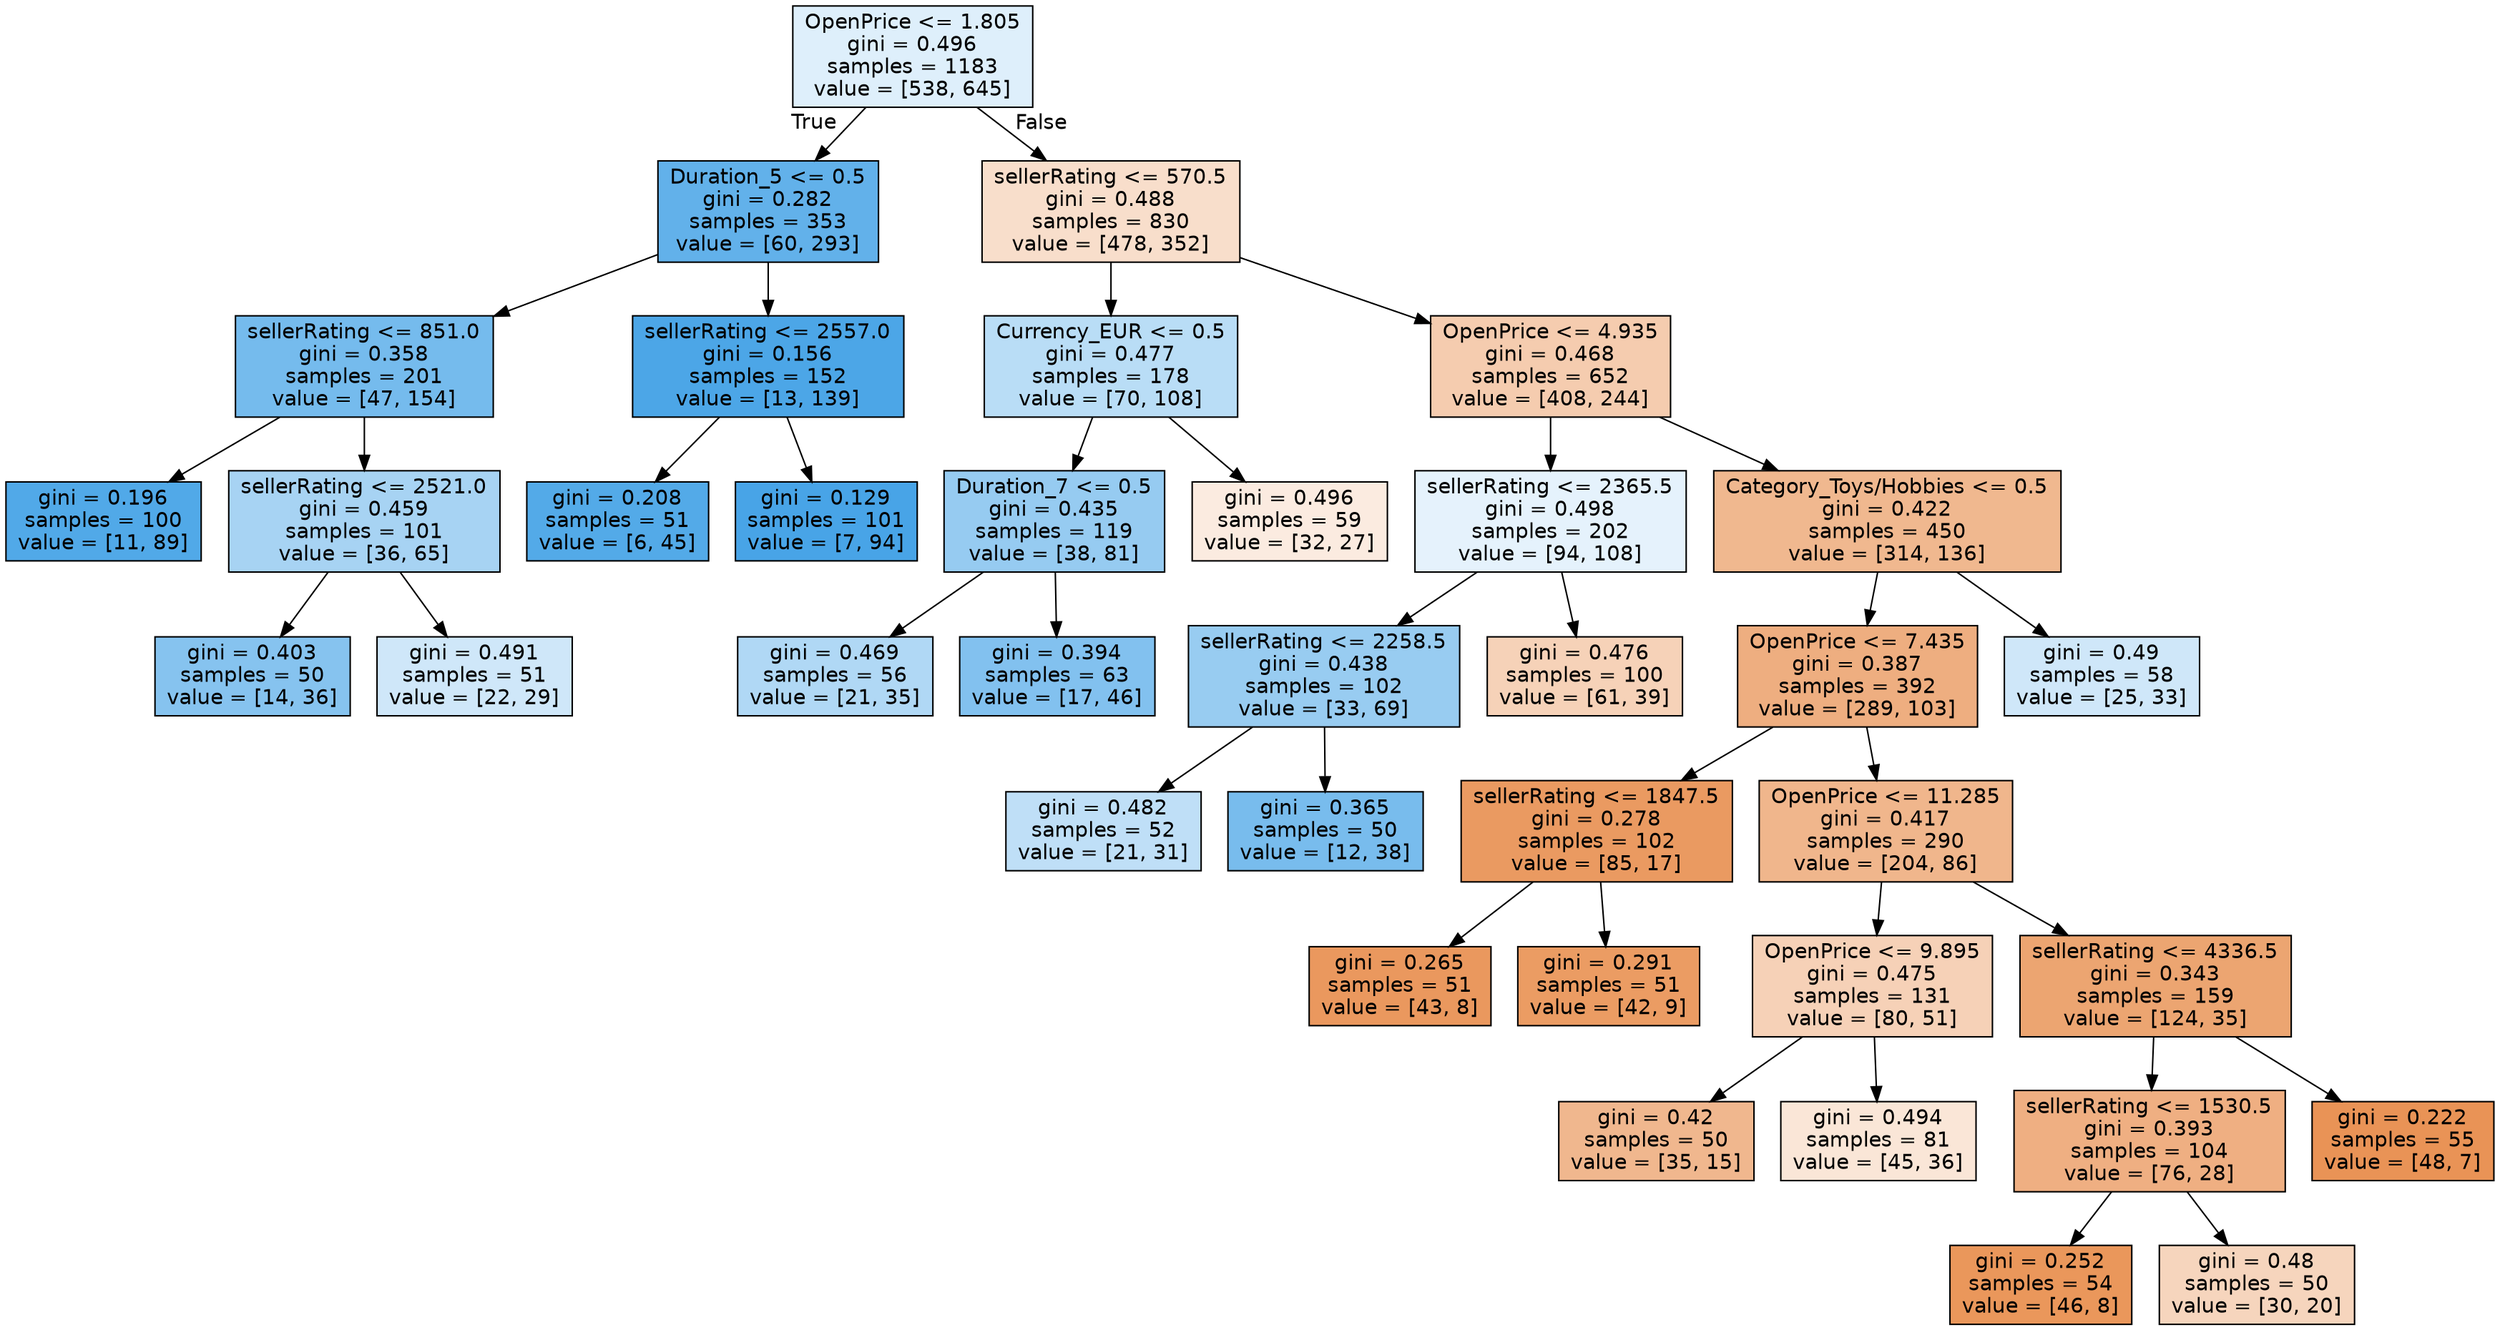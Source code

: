 digraph Tree {
node [shape=box, style="filled", color="black", fontname="helvetica"] ;
edge [fontname="helvetica"] ;
0 [label="OpenPrice <= 1.805\ngini = 0.496\nsamples = 1183\nvalue = [538, 645]", fillcolor="#deeffb"] ;
1 [label="Duration_5 <= 0.5\ngini = 0.282\nsamples = 353\nvalue = [60, 293]", fillcolor="#62b1ea"] ;
0 -> 1 [labeldistance=2.5, labelangle=45, headlabel="True"] ;
2 [label="sellerRating <= 851.0\ngini = 0.358\nsamples = 201\nvalue = [47, 154]", fillcolor="#75bbed"] ;
1 -> 2 ;
3 [label="gini = 0.196\nsamples = 100\nvalue = [11, 89]", fillcolor="#51a9e8"] ;
2 -> 3 ;
4 [label="sellerRating <= 2521.0\ngini = 0.459\nsamples = 101\nvalue = [36, 65]", fillcolor="#a7d3f3"] ;
2 -> 4 ;
5 [label="gini = 0.403\nsamples = 50\nvalue = [14, 36]", fillcolor="#86c3ef"] ;
4 -> 5 ;
6 [label="gini = 0.491\nsamples = 51\nvalue = [22, 29]", fillcolor="#cfe7f9"] ;
4 -> 6 ;
7 [label="sellerRating <= 2557.0\ngini = 0.156\nsamples = 152\nvalue = [13, 139]", fillcolor="#4ca6e7"] ;
1 -> 7 ;
8 [label="gini = 0.208\nsamples = 51\nvalue = [6, 45]", fillcolor="#53aae8"] ;
7 -> 8 ;
9 [label="gini = 0.129\nsamples = 101\nvalue = [7, 94]", fillcolor="#48a4e7"] ;
7 -> 9 ;
10 [label="sellerRating <= 570.5\ngini = 0.488\nsamples = 830\nvalue = [478, 352]", fillcolor="#f8decb"] ;
0 -> 10 [labeldistance=2.5, labelangle=-45, headlabel="False"] ;
11 [label="Currency_EUR <= 0.5\ngini = 0.477\nsamples = 178\nvalue = [70, 108]", fillcolor="#b9ddf6"] ;
10 -> 11 ;
12 [label="Duration_7 <= 0.5\ngini = 0.435\nsamples = 119\nvalue = [38, 81]", fillcolor="#96cbf1"] ;
11 -> 12 ;
13 [label="gini = 0.469\nsamples = 56\nvalue = [21, 35]", fillcolor="#b0d8f5"] ;
12 -> 13 ;
14 [label="gini = 0.394\nsamples = 63\nvalue = [17, 46]", fillcolor="#82c1ef"] ;
12 -> 14 ;
15 [label="gini = 0.496\nsamples = 59\nvalue = [32, 27]", fillcolor="#fbebe0"] ;
11 -> 15 ;
16 [label="OpenPrice <= 4.935\ngini = 0.468\nsamples = 652\nvalue = [408, 244]", fillcolor="#f5ccaf"] ;
10 -> 16 ;
17 [label="sellerRating <= 2365.5\ngini = 0.498\nsamples = 202\nvalue = [94, 108]", fillcolor="#e5f2fc"] ;
16 -> 17 ;
18 [label="sellerRating <= 2258.5\ngini = 0.438\nsamples = 102\nvalue = [33, 69]", fillcolor="#98ccf1"] ;
17 -> 18 ;
19 [label="gini = 0.482\nsamples = 52\nvalue = [21, 31]", fillcolor="#bfdff7"] ;
18 -> 19 ;
20 [label="gini = 0.365\nsamples = 50\nvalue = [12, 38]", fillcolor="#78bced"] ;
18 -> 20 ;
21 [label="gini = 0.476\nsamples = 100\nvalue = [61, 39]", fillcolor="#f6d2b8"] ;
17 -> 21 ;
22 [label="Category_Toys/Hobbies <= 0.5\ngini = 0.422\nsamples = 450\nvalue = [314, 136]", fillcolor="#f0b88f"] ;
16 -> 22 ;
23 [label="OpenPrice <= 7.435\ngini = 0.387\nsamples = 392\nvalue = [289, 103]", fillcolor="#eeae80"] ;
22 -> 23 ;
24 [label="sellerRating <= 1847.5\ngini = 0.278\nsamples = 102\nvalue = [85, 17]", fillcolor="#ea9a61"] ;
23 -> 24 ;
25 [label="gini = 0.265\nsamples = 51\nvalue = [43, 8]", fillcolor="#ea985e"] ;
24 -> 25 ;
26 [label="gini = 0.291\nsamples = 51\nvalue = [42, 9]", fillcolor="#eb9c63"] ;
24 -> 26 ;
27 [label="OpenPrice <= 11.285\ngini = 0.417\nsamples = 290\nvalue = [204, 86]", fillcolor="#f0b68c"] ;
23 -> 27 ;
28 [label="OpenPrice <= 9.895\ngini = 0.475\nsamples = 131\nvalue = [80, 51]", fillcolor="#f6d1b7"] ;
27 -> 28 ;
29 [label="gini = 0.42\nsamples = 50\nvalue = [35, 15]", fillcolor="#f0b78e"] ;
28 -> 29 ;
30 [label="gini = 0.494\nsamples = 81\nvalue = [45, 36]", fillcolor="#fae6d7"] ;
28 -> 30 ;
31 [label="sellerRating <= 4336.5\ngini = 0.343\nsamples = 159\nvalue = [124, 35]", fillcolor="#eca571"] ;
27 -> 31 ;
32 [label="sellerRating <= 1530.5\ngini = 0.393\nsamples = 104\nvalue = [76, 28]", fillcolor="#efaf82"] ;
31 -> 32 ;
33 [label="gini = 0.252\nsamples = 54\nvalue = [46, 8]", fillcolor="#ea975b"] ;
32 -> 33 ;
34 [label="gini = 0.48\nsamples = 50\nvalue = [30, 20]", fillcolor="#f6d5bd"] ;
32 -> 34 ;
35 [label="gini = 0.222\nsamples = 55\nvalue = [48, 7]", fillcolor="#e99356"] ;
31 -> 35 ;
36 [label="gini = 0.49\nsamples = 58\nvalue = [25, 33]", fillcolor="#cfe7f9"] ;
22 -> 36 ;
}